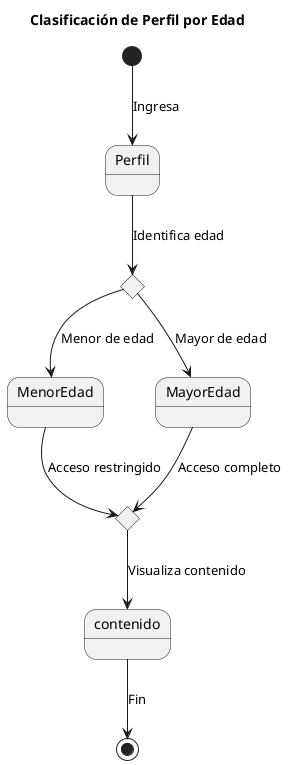 @startuml
title Clasificación de Perfil por Edad
state c1 <<choice>>
state c2 <<choice>>

[*] --> Perfil : Ingresa
Perfil --> c1 : Identifica edad
c1 --> MenorEdad : Menor de edad
c1 --> MayorEdad : Mayor de edad
MenorEdad --> c2 : Acceso restringido
MayorEdad --> c2 : Acceso completo
c2 --> contenido : Visualiza contenido
contenido --> [*] : Fin
@enduml
